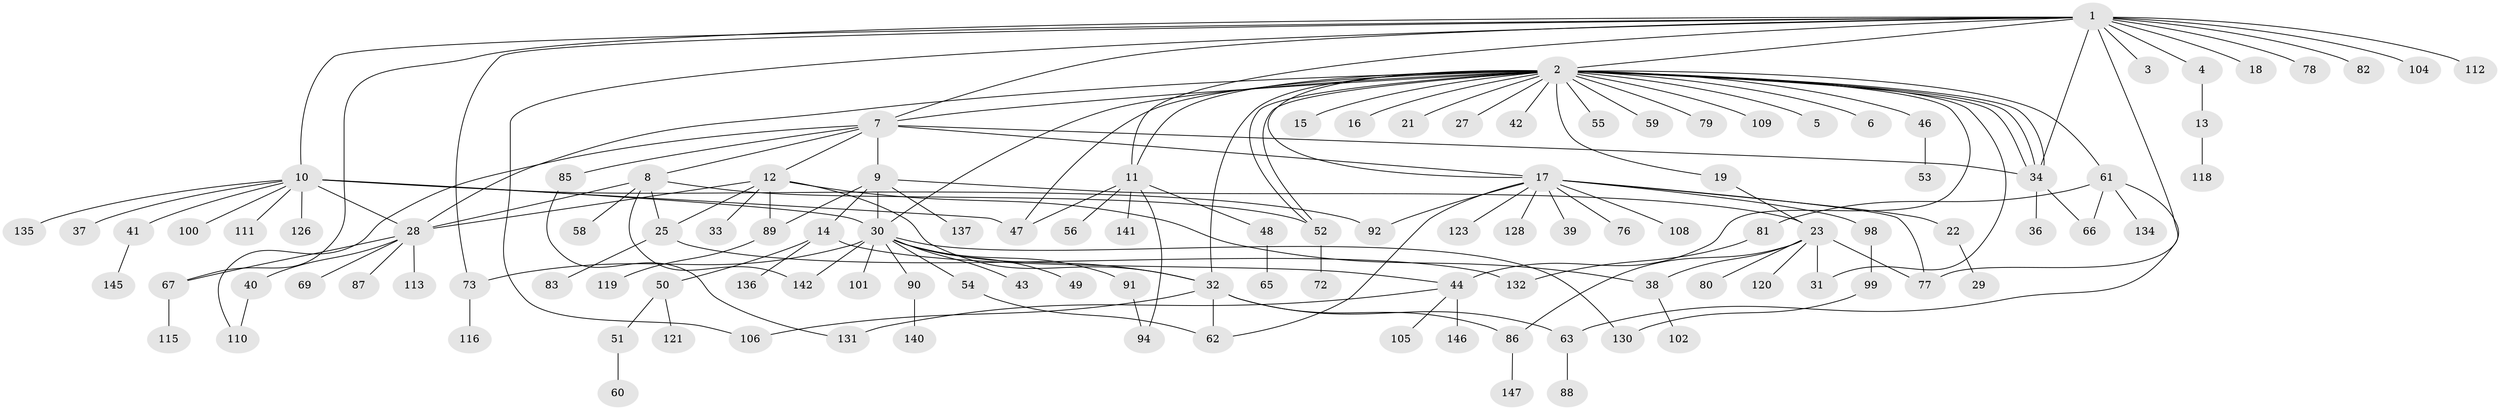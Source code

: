 // original degree distribution, {14: 0.006711409395973154, 30: 0.006711409395973154, 1: 0.5100671140939598, 2: 0.22818791946308725, 10: 0.006711409395973154, 6: 0.020134228187919462, 7: 0.020134228187919462, 12: 0.006711409395973154, 8: 0.020134228187919462, 3: 0.10738255033557047, 4: 0.03355704697986577, 11: 0.006711409395973154, 13: 0.006711409395973154, 5: 0.020134228187919462}
// Generated by graph-tools (version 1.1) at 2025/41/03/06/25 10:41:47]
// undirected, 116 vertices, 156 edges
graph export_dot {
graph [start="1"]
  node [color=gray90,style=filled];
  1 [super="+129"];
  2 [super="+26"];
  3;
  4;
  5;
  6;
  7 [super="+64"];
  8 [super="+143"];
  9 [super="+125"];
  10 [super="+71"];
  11 [super="+149"];
  12 [super="+117"];
  13 [super="+96"];
  14 [super="+45"];
  15;
  16;
  17 [super="+20"];
  18;
  19;
  21 [super="+74"];
  22 [super="+57"];
  23 [super="+24"];
  25;
  27;
  28 [super="+127"];
  29 [super="+133"];
  30 [super="+35"];
  31;
  32 [super="+93"];
  33;
  34;
  36 [super="+68"];
  37;
  38;
  39;
  40;
  41;
  42;
  43;
  44 [super="+124"];
  46;
  47 [super="+139"];
  48 [super="+138"];
  49;
  50;
  51 [super="+107"];
  52 [super="+70"];
  53;
  54;
  55;
  56;
  58;
  59;
  60;
  61 [super="+75"];
  62 [super="+103"];
  63;
  65;
  66;
  67 [super="+95"];
  69;
  72;
  73;
  76;
  77 [super="+84"];
  78;
  79 [super="+148"];
  80;
  81 [super="+97"];
  82;
  83;
  85;
  86;
  87;
  88;
  89;
  90 [super="+122"];
  91 [super="+114"];
  92;
  94;
  98;
  99;
  100;
  101;
  102;
  104;
  105;
  106;
  108;
  109;
  110;
  111;
  112;
  113;
  115;
  116;
  118;
  119;
  120;
  121;
  123;
  126;
  128;
  130;
  131;
  132;
  134;
  135;
  136;
  137;
  140;
  141 [super="+144"];
  142;
  145;
  146;
  147;
  1 -- 2;
  1 -- 3;
  1 -- 4;
  1 -- 7;
  1 -- 10;
  1 -- 18;
  1 -- 67;
  1 -- 77;
  1 -- 78;
  1 -- 82;
  1 -- 104;
  1 -- 106;
  1 -- 112;
  1 -- 73;
  1 -- 34;
  1 -- 11;
  2 -- 5;
  2 -- 6;
  2 -- 7;
  2 -- 11;
  2 -- 15;
  2 -- 16;
  2 -- 19;
  2 -- 21;
  2 -- 27;
  2 -- 28;
  2 -- 30;
  2 -- 31;
  2 -- 32;
  2 -- 34;
  2 -- 34;
  2 -- 34;
  2 -- 42;
  2 -- 44;
  2 -- 46;
  2 -- 47;
  2 -- 52;
  2 -- 52;
  2 -- 55;
  2 -- 59;
  2 -- 61;
  2 -- 79;
  2 -- 109;
  2 -- 17;
  4 -- 13;
  7 -- 8;
  7 -- 9;
  7 -- 12;
  7 -- 17;
  7 -- 34;
  7 -- 85;
  7 -- 110;
  8 -- 25;
  8 -- 52;
  8 -- 58;
  8 -- 142;
  8 -- 28;
  9 -- 14;
  9 -- 23;
  9 -- 30;
  9 -- 89;
  9 -- 137;
  10 -- 28 [weight=2];
  10 -- 30;
  10 -- 37;
  10 -- 41;
  10 -- 92;
  10 -- 100;
  10 -- 111;
  10 -- 126;
  10 -- 135;
  10 -- 47;
  11 -- 48;
  11 -- 56;
  11 -- 94;
  11 -- 141;
  11 -- 47;
  12 -- 25;
  12 -- 28;
  12 -- 33;
  12 -- 38;
  12 -- 89;
  12 -- 32;
  13 -- 118;
  14 -- 44;
  14 -- 50;
  14 -- 136;
  17 -- 92;
  17 -- 108;
  17 -- 123;
  17 -- 128;
  17 -- 98;
  17 -- 39;
  17 -- 76;
  17 -- 77;
  17 -- 22;
  17 -- 62;
  19 -- 23;
  22 -- 29;
  23 -- 31;
  23 -- 80;
  23 -- 86;
  23 -- 120;
  23 -- 38;
  23 -- 77;
  25 -- 83;
  25 -- 132;
  28 -- 40;
  28 -- 69;
  28 -- 87;
  28 -- 113;
  28 -- 67;
  30 -- 43;
  30 -- 49;
  30 -- 54;
  30 -- 73;
  30 -- 90;
  30 -- 91;
  30 -- 101;
  30 -- 142;
  30 -- 130;
  30 -- 32;
  32 -- 62;
  32 -- 106;
  32 -- 86;
  32 -- 63;
  34 -- 36;
  34 -- 66;
  38 -- 102;
  40 -- 110;
  41 -- 145;
  44 -- 105;
  44 -- 131;
  44 -- 146;
  46 -- 53;
  48 -- 65;
  50 -- 51;
  50 -- 121;
  51 -- 60;
  52 -- 72;
  54 -- 62;
  61 -- 63;
  61 -- 66;
  61 -- 134;
  61 -- 81;
  63 -- 88;
  67 -- 115;
  73 -- 116;
  81 -- 132;
  85 -- 131;
  86 -- 147;
  89 -- 119;
  90 -- 140;
  91 -- 94;
  98 -- 99;
  99 -- 130;
}

